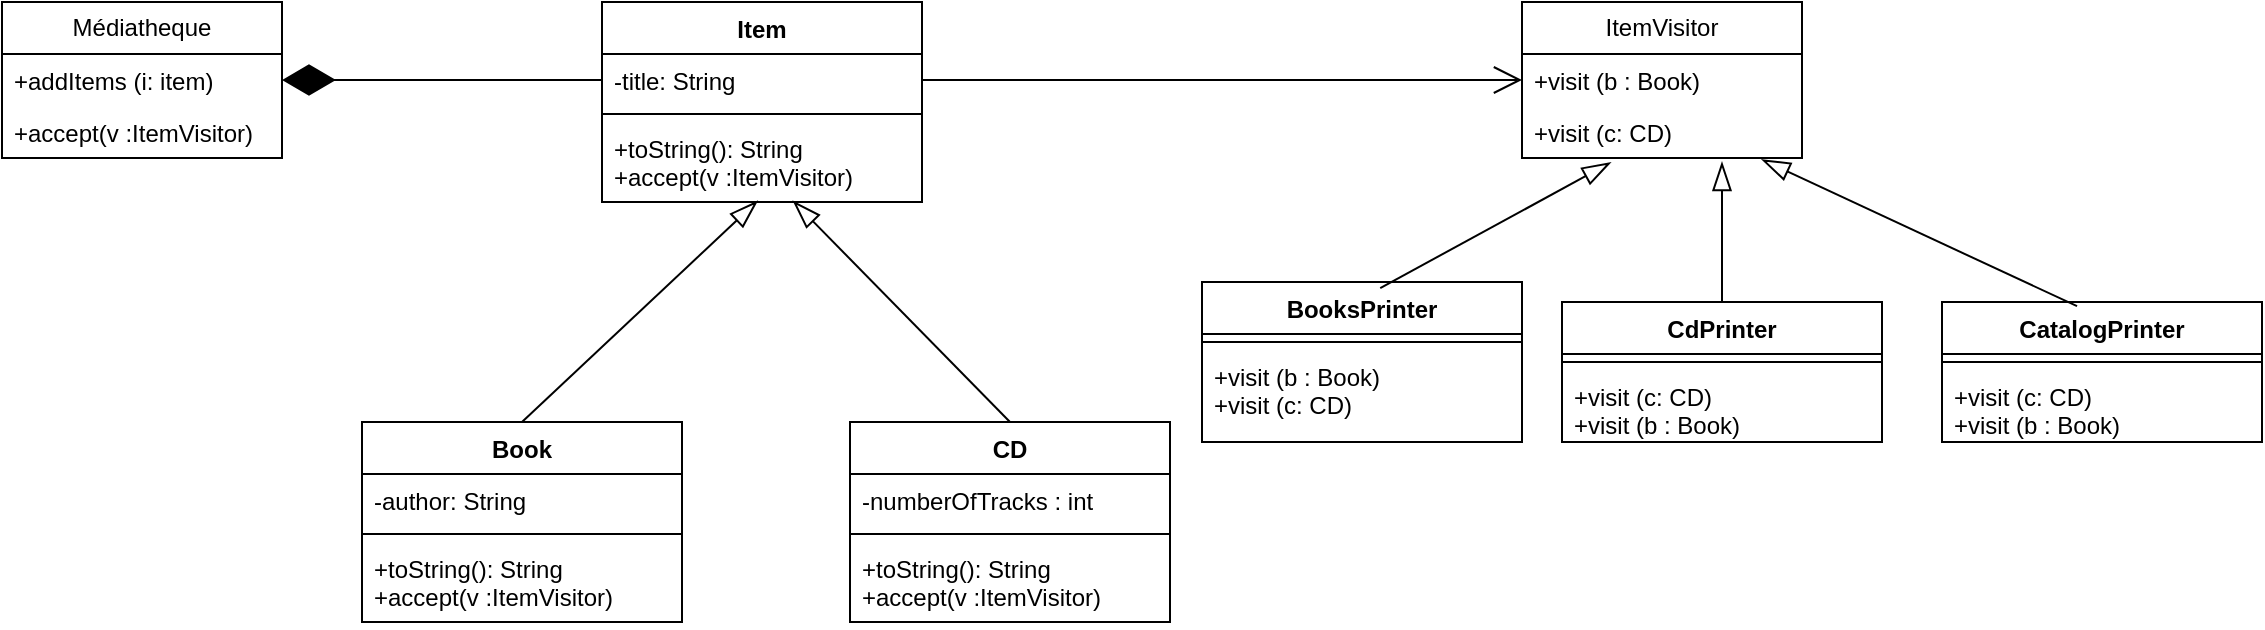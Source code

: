 <mxfile version="24.7.14">
  <diagram name="Page-1" id="3ss7L4NYQduNBtxT7Z_0">
    <mxGraphModel dx="2353" dy="760" grid="1" gridSize="10" guides="1" tooltips="1" connect="1" arrows="1" fold="1" page="1" pageScale="1" pageWidth="827" pageHeight="1169" math="0" shadow="0">
      <root>
        <mxCell id="0" />
        <mxCell id="1" parent="0" />
        <mxCell id="bSXKlL_fCyrlVhkuj9ex-1" value="Item" style="swimlane;fontStyle=1;align=center;verticalAlign=top;childLayout=stackLayout;horizontal=1;startSize=26;horizontalStack=0;resizeParent=1;resizeParentMax=0;resizeLast=0;collapsible=1;marginBottom=0;whiteSpace=wrap;html=1;" vertex="1" parent="1">
          <mxGeometry x="210" y="180" width="160" height="100" as="geometry" />
        </mxCell>
        <mxCell id="bSXKlL_fCyrlVhkuj9ex-2" value="-title: String" style="text;strokeColor=none;fillColor=none;align=left;verticalAlign=top;spacingLeft=4;spacingRight=4;overflow=hidden;rotatable=0;points=[[0,0.5],[1,0.5]];portConstraint=eastwest;whiteSpace=wrap;html=1;" vertex="1" parent="bSXKlL_fCyrlVhkuj9ex-1">
          <mxGeometry y="26" width="160" height="26" as="geometry" />
        </mxCell>
        <mxCell id="bSXKlL_fCyrlVhkuj9ex-3" value="" style="line;strokeWidth=1;fillColor=none;align=left;verticalAlign=middle;spacingTop=-1;spacingLeft=3;spacingRight=3;rotatable=0;labelPosition=right;points=[];portConstraint=eastwest;strokeColor=inherit;" vertex="1" parent="bSXKlL_fCyrlVhkuj9ex-1">
          <mxGeometry y="52" width="160" height="8" as="geometry" />
        </mxCell>
        <mxCell id="bSXKlL_fCyrlVhkuj9ex-4" value="+toString(): String&lt;div&gt;+accept(v :ItemVisitor)&lt;br&gt;&lt;/div&gt;" style="text;strokeColor=none;fillColor=none;align=left;verticalAlign=top;spacingLeft=4;spacingRight=4;overflow=hidden;rotatable=0;points=[[0,0.5],[1,0.5]];portConstraint=eastwest;whiteSpace=wrap;html=1;" vertex="1" parent="bSXKlL_fCyrlVhkuj9ex-1">
          <mxGeometry y="60" width="160" height="40" as="geometry" />
        </mxCell>
        <mxCell id="bSXKlL_fCyrlVhkuj9ex-5" value="Book" style="swimlane;fontStyle=1;align=center;verticalAlign=top;childLayout=stackLayout;horizontal=1;startSize=26;horizontalStack=0;resizeParent=1;resizeParentMax=0;resizeLast=0;collapsible=1;marginBottom=0;whiteSpace=wrap;html=1;" vertex="1" parent="1">
          <mxGeometry x="90" y="390" width="160" height="100" as="geometry" />
        </mxCell>
        <mxCell id="bSXKlL_fCyrlVhkuj9ex-6" value="-author: String" style="text;strokeColor=none;fillColor=none;align=left;verticalAlign=top;spacingLeft=4;spacingRight=4;overflow=hidden;rotatable=0;points=[[0,0.5],[1,0.5]];portConstraint=eastwest;whiteSpace=wrap;html=1;" vertex="1" parent="bSXKlL_fCyrlVhkuj9ex-5">
          <mxGeometry y="26" width="160" height="26" as="geometry" />
        </mxCell>
        <mxCell id="bSXKlL_fCyrlVhkuj9ex-7" value="" style="line;strokeWidth=1;fillColor=none;align=left;verticalAlign=middle;spacingTop=-1;spacingLeft=3;spacingRight=3;rotatable=0;labelPosition=right;points=[];portConstraint=eastwest;strokeColor=inherit;" vertex="1" parent="bSXKlL_fCyrlVhkuj9ex-5">
          <mxGeometry y="52" width="160" height="8" as="geometry" />
        </mxCell>
        <mxCell id="bSXKlL_fCyrlVhkuj9ex-8" value="+toString(): String&lt;div&gt;+accept(v :ItemVisitor)&lt;br&gt;&lt;/div&gt;" style="text;strokeColor=none;fillColor=none;align=left;verticalAlign=top;spacingLeft=4;spacingRight=4;overflow=hidden;rotatable=0;points=[[0,0.5],[1,0.5]];portConstraint=eastwest;whiteSpace=wrap;html=1;" vertex="1" parent="bSXKlL_fCyrlVhkuj9ex-5">
          <mxGeometry y="60" width="160" height="40" as="geometry" />
        </mxCell>
        <mxCell id="bSXKlL_fCyrlVhkuj9ex-9" value="CD" style="swimlane;fontStyle=1;align=center;verticalAlign=top;childLayout=stackLayout;horizontal=1;startSize=26;horizontalStack=0;resizeParent=1;resizeParentMax=0;resizeLast=0;collapsible=1;marginBottom=0;whiteSpace=wrap;html=1;" vertex="1" parent="1">
          <mxGeometry x="334" y="390" width="160" height="100" as="geometry" />
        </mxCell>
        <mxCell id="bSXKlL_fCyrlVhkuj9ex-10" value="-numberOfTracks : int&lt;div&gt;&lt;br&gt;&lt;/div&gt;" style="text;strokeColor=none;fillColor=none;align=left;verticalAlign=top;spacingLeft=4;spacingRight=4;overflow=hidden;rotatable=0;points=[[0,0.5],[1,0.5]];portConstraint=eastwest;whiteSpace=wrap;html=1;" vertex="1" parent="bSXKlL_fCyrlVhkuj9ex-9">
          <mxGeometry y="26" width="160" height="26" as="geometry" />
        </mxCell>
        <mxCell id="bSXKlL_fCyrlVhkuj9ex-11" value="" style="line;strokeWidth=1;fillColor=none;align=left;verticalAlign=middle;spacingTop=-1;spacingLeft=3;spacingRight=3;rotatable=0;labelPosition=right;points=[];portConstraint=eastwest;strokeColor=inherit;" vertex="1" parent="bSXKlL_fCyrlVhkuj9ex-9">
          <mxGeometry y="52" width="160" height="8" as="geometry" />
        </mxCell>
        <mxCell id="bSXKlL_fCyrlVhkuj9ex-12" value="+toString(): String&lt;div&gt;+accept(v :ItemVisitor)&lt;br&gt;&lt;/div&gt;" style="text;strokeColor=none;fillColor=none;align=left;verticalAlign=top;spacingLeft=4;spacingRight=4;overflow=hidden;rotatable=0;points=[[0,0.5],[1,0.5]];portConstraint=eastwest;whiteSpace=wrap;html=1;" vertex="1" parent="bSXKlL_fCyrlVhkuj9ex-9">
          <mxGeometry y="60" width="160" height="40" as="geometry" />
        </mxCell>
        <mxCell id="bSXKlL_fCyrlVhkuj9ex-13" value="" style="endArrow=blockThin;endFill=0;endSize=12;html=1;rounded=0;exitX=0.5;exitY=0;exitDx=0;exitDy=0;entryX=0.486;entryY=0.987;entryDx=0;entryDy=0;entryPerimeter=0;" edge="1" parent="1" source="bSXKlL_fCyrlVhkuj9ex-5" target="bSXKlL_fCyrlVhkuj9ex-4">
          <mxGeometry width="160" relative="1" as="geometry">
            <mxPoint x="250" y="320" as="sourcePoint" />
            <mxPoint x="410" y="320" as="targetPoint" />
          </mxGeometry>
        </mxCell>
        <mxCell id="bSXKlL_fCyrlVhkuj9ex-14" value="" style="endArrow=blockThin;endFill=0;endSize=12;html=1;rounded=0;exitX=0.5;exitY=0;exitDx=0;exitDy=0;entryX=0.597;entryY=0.987;entryDx=0;entryDy=0;entryPerimeter=0;" edge="1" parent="1" source="bSXKlL_fCyrlVhkuj9ex-9" target="bSXKlL_fCyrlVhkuj9ex-4">
          <mxGeometry width="160" relative="1" as="geometry">
            <mxPoint x="330" y="320" as="sourcePoint" />
            <mxPoint x="490" y="320" as="targetPoint" />
          </mxGeometry>
        </mxCell>
        <mxCell id="bSXKlL_fCyrlVhkuj9ex-15" value="Médiatheque" style="swimlane;fontStyle=0;childLayout=stackLayout;horizontal=1;startSize=26;fillColor=none;horizontalStack=0;resizeParent=1;resizeParentMax=0;resizeLast=0;collapsible=1;marginBottom=0;whiteSpace=wrap;html=1;" vertex="1" parent="1">
          <mxGeometry x="-90" y="180" width="140" height="78" as="geometry" />
        </mxCell>
        <mxCell id="bSXKlL_fCyrlVhkuj9ex-16" value="+addItems (i: item)" style="text;strokeColor=none;fillColor=none;align=left;verticalAlign=top;spacingLeft=4;spacingRight=4;overflow=hidden;rotatable=0;points=[[0,0.5],[1,0.5]];portConstraint=eastwest;whiteSpace=wrap;html=1;" vertex="1" parent="bSXKlL_fCyrlVhkuj9ex-15">
          <mxGeometry y="26" width="140" height="26" as="geometry" />
        </mxCell>
        <mxCell id="bSXKlL_fCyrlVhkuj9ex-18" value="+accept(v :ItemVisitor)" style="text;strokeColor=none;fillColor=none;align=left;verticalAlign=top;spacingLeft=4;spacingRight=4;overflow=hidden;rotatable=0;points=[[0,0.5],[1,0.5]];portConstraint=eastwest;whiteSpace=wrap;html=1;" vertex="1" parent="bSXKlL_fCyrlVhkuj9ex-15">
          <mxGeometry y="52" width="140" height="26" as="geometry" />
        </mxCell>
        <mxCell id="bSXKlL_fCyrlVhkuj9ex-19" value="" style="endArrow=diamondThin;endFill=1;endSize=24;html=1;rounded=0;entryX=1;entryY=0.5;entryDx=0;entryDy=0;exitX=0;exitY=0.5;exitDx=0;exitDy=0;" edge="1" parent="1" source="bSXKlL_fCyrlVhkuj9ex-2" target="bSXKlL_fCyrlVhkuj9ex-16">
          <mxGeometry width="160" relative="1" as="geometry">
            <mxPoint x="120" y="380" as="sourcePoint" />
            <mxPoint x="280" y="380" as="targetPoint" />
          </mxGeometry>
        </mxCell>
        <mxCell id="bSXKlL_fCyrlVhkuj9ex-20" value="ItemVisitor" style="swimlane;fontStyle=0;childLayout=stackLayout;horizontal=1;startSize=26;fillColor=none;horizontalStack=0;resizeParent=1;resizeParentMax=0;resizeLast=0;collapsible=1;marginBottom=0;whiteSpace=wrap;html=1;" vertex="1" parent="1">
          <mxGeometry x="670" y="180" width="140" height="78" as="geometry" />
        </mxCell>
        <mxCell id="bSXKlL_fCyrlVhkuj9ex-21" value="+visit (b : Book)" style="text;strokeColor=none;fillColor=none;align=left;verticalAlign=top;spacingLeft=4;spacingRight=4;overflow=hidden;rotatable=0;points=[[0,0.5],[1,0.5]];portConstraint=eastwest;whiteSpace=wrap;html=1;" vertex="1" parent="bSXKlL_fCyrlVhkuj9ex-20">
          <mxGeometry y="26" width="140" height="26" as="geometry" />
        </mxCell>
        <mxCell id="bSXKlL_fCyrlVhkuj9ex-22" value="+visit (c: CD)" style="text;strokeColor=none;fillColor=none;align=left;verticalAlign=top;spacingLeft=4;spacingRight=4;overflow=hidden;rotatable=0;points=[[0,0.5],[1,0.5]];portConstraint=eastwest;whiteSpace=wrap;html=1;" vertex="1" parent="bSXKlL_fCyrlVhkuj9ex-20">
          <mxGeometry y="52" width="140" height="26" as="geometry" />
        </mxCell>
        <mxCell id="bSXKlL_fCyrlVhkuj9ex-28" value="CdPrinter" style="swimlane;fontStyle=1;align=center;verticalAlign=top;childLayout=stackLayout;horizontal=1;startSize=26;horizontalStack=0;resizeParent=1;resizeParentMax=0;resizeLast=0;collapsible=1;marginBottom=0;whiteSpace=wrap;html=1;" vertex="1" parent="1">
          <mxGeometry x="690" y="330" width="160" height="70" as="geometry" />
        </mxCell>
        <mxCell id="bSXKlL_fCyrlVhkuj9ex-30" value="" style="line;strokeWidth=1;fillColor=none;align=left;verticalAlign=middle;spacingTop=-1;spacingLeft=3;spacingRight=3;rotatable=0;labelPosition=right;points=[];portConstraint=eastwest;strokeColor=inherit;" vertex="1" parent="bSXKlL_fCyrlVhkuj9ex-28">
          <mxGeometry y="26" width="160" height="8" as="geometry" />
        </mxCell>
        <mxCell id="bSXKlL_fCyrlVhkuj9ex-31" value="+visit (c: CD)&lt;div&gt;+visit (b : Book)&lt;br&gt;&lt;/div&gt;" style="text;strokeColor=none;fillColor=none;align=left;verticalAlign=top;spacingLeft=4;spacingRight=4;overflow=hidden;rotatable=0;points=[[0,0.5],[1,0.5]];portConstraint=eastwest;whiteSpace=wrap;html=1;" vertex="1" parent="bSXKlL_fCyrlVhkuj9ex-28">
          <mxGeometry y="34" width="160" height="36" as="geometry" />
        </mxCell>
        <mxCell id="bSXKlL_fCyrlVhkuj9ex-32" value="BooksPrinter" style="swimlane;fontStyle=1;align=center;verticalAlign=top;childLayout=stackLayout;horizontal=1;startSize=26;horizontalStack=0;resizeParent=1;resizeParentMax=0;resizeLast=0;collapsible=1;marginBottom=0;whiteSpace=wrap;html=1;" vertex="1" parent="1">
          <mxGeometry x="510" y="320" width="160" height="80" as="geometry" />
        </mxCell>
        <mxCell id="bSXKlL_fCyrlVhkuj9ex-34" value="" style="line;strokeWidth=1;fillColor=none;align=left;verticalAlign=middle;spacingTop=-1;spacingLeft=3;spacingRight=3;rotatable=0;labelPosition=right;points=[];portConstraint=eastwest;strokeColor=inherit;" vertex="1" parent="bSXKlL_fCyrlVhkuj9ex-32">
          <mxGeometry y="26" width="160" height="8" as="geometry" />
        </mxCell>
        <mxCell id="bSXKlL_fCyrlVhkuj9ex-35" value="+visit (b : Book)&lt;div&gt;+visit (c: CD)&lt;br&gt;&lt;/div&gt;&lt;div&gt;&lt;br&gt;&lt;/div&gt;" style="text;strokeColor=none;fillColor=none;align=left;verticalAlign=top;spacingLeft=4;spacingRight=4;overflow=hidden;rotatable=0;points=[[0,0.5],[1,0.5]];portConstraint=eastwest;whiteSpace=wrap;html=1;" vertex="1" parent="bSXKlL_fCyrlVhkuj9ex-32">
          <mxGeometry y="34" width="160" height="46" as="geometry" />
        </mxCell>
        <mxCell id="bSXKlL_fCyrlVhkuj9ex-36" value="" style="endArrow=blockThin;endFill=0;endSize=12;html=1;rounded=0;exitX=0.557;exitY=0.038;exitDx=0;exitDy=0;exitPerimeter=0;entryX=0.317;entryY=1.086;entryDx=0;entryDy=0;entryPerimeter=0;" edge="1" parent="1" source="bSXKlL_fCyrlVhkuj9ex-32" target="bSXKlL_fCyrlVhkuj9ex-22">
          <mxGeometry width="160" relative="1" as="geometry">
            <mxPoint x="80" y="710" as="sourcePoint" />
            <mxPoint x="240" y="710" as="targetPoint" />
          </mxGeometry>
        </mxCell>
        <mxCell id="bSXKlL_fCyrlVhkuj9ex-37" value="" style="endArrow=blockThin;endFill=0;endSize=12;html=1;rounded=0;exitX=0.5;exitY=0;exitDx=0;exitDy=0;" edge="1" parent="1" source="bSXKlL_fCyrlVhkuj9ex-28">
          <mxGeometry width="160" relative="1" as="geometry">
            <mxPoint x="69" y="812" as="sourcePoint" />
            <mxPoint x="770" y="260" as="targetPoint" />
          </mxGeometry>
        </mxCell>
        <mxCell id="bSXKlL_fCyrlVhkuj9ex-38" value="" style="endArrow=open;endFill=1;endSize=12;html=1;rounded=0;exitX=1;exitY=0.5;exitDx=0;exitDy=0;entryX=0;entryY=0.5;entryDx=0;entryDy=0;" edge="1" parent="1" source="bSXKlL_fCyrlVhkuj9ex-2" target="bSXKlL_fCyrlVhkuj9ex-20">
          <mxGeometry width="160" relative="1" as="geometry">
            <mxPoint x="60" y="430" as="sourcePoint" />
            <mxPoint x="220" y="430" as="targetPoint" />
          </mxGeometry>
        </mxCell>
        <mxCell id="bSXKlL_fCyrlVhkuj9ex-40" value="CatalogPrinter&lt;div&gt;&lt;br&gt;&lt;/div&gt;" style="swimlane;fontStyle=1;align=center;verticalAlign=top;childLayout=stackLayout;horizontal=1;startSize=26;horizontalStack=0;resizeParent=1;resizeParentMax=0;resizeLast=0;collapsible=1;marginBottom=0;whiteSpace=wrap;html=1;" vertex="1" parent="1">
          <mxGeometry x="880" y="330" width="160" height="70" as="geometry" />
        </mxCell>
        <mxCell id="bSXKlL_fCyrlVhkuj9ex-42" value="" style="line;strokeWidth=1;fillColor=none;align=left;verticalAlign=middle;spacingTop=-1;spacingLeft=3;spacingRight=3;rotatable=0;labelPosition=right;points=[];portConstraint=eastwest;strokeColor=inherit;" vertex="1" parent="bSXKlL_fCyrlVhkuj9ex-40">
          <mxGeometry y="26" width="160" height="8" as="geometry" />
        </mxCell>
        <mxCell id="bSXKlL_fCyrlVhkuj9ex-43" value="+visit (c: CD)&lt;div&gt;+visit (b : Book)&lt;br&gt;&lt;/div&gt;" style="text;strokeColor=none;fillColor=none;align=left;verticalAlign=top;spacingLeft=4;spacingRight=4;overflow=hidden;rotatable=0;points=[[0,0.5],[1,0.5]];portConstraint=eastwest;whiteSpace=wrap;html=1;" vertex="1" parent="bSXKlL_fCyrlVhkuj9ex-40">
          <mxGeometry y="34" width="160" height="36" as="geometry" />
        </mxCell>
        <mxCell id="bSXKlL_fCyrlVhkuj9ex-44" value="" style="endArrow=blockThin;endFill=0;endSize=12;html=1;rounded=0;exitX=0.422;exitY=0.03;exitDx=0;exitDy=0;exitPerimeter=0;entryX=0.856;entryY=1.029;entryDx=0;entryDy=0;entryPerimeter=0;" edge="1" parent="1" source="bSXKlL_fCyrlVhkuj9ex-40" target="bSXKlL_fCyrlVhkuj9ex-22">
          <mxGeometry width="160" relative="1" as="geometry">
            <mxPoint x="860" y="330" as="sourcePoint" />
            <mxPoint x="780" y="270" as="targetPoint" />
          </mxGeometry>
        </mxCell>
      </root>
    </mxGraphModel>
  </diagram>
</mxfile>

